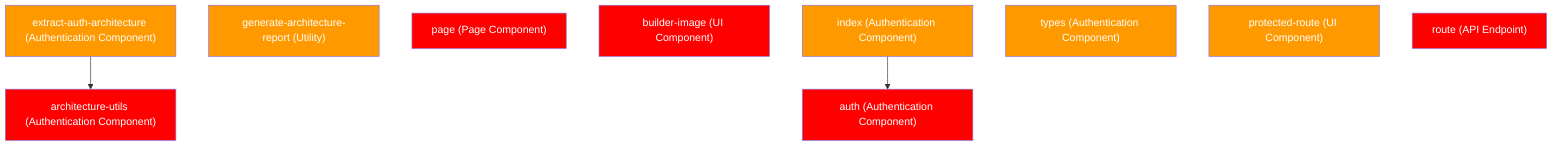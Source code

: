 %% Technical Debt and Legacy Components
graph TD
    architecture_utils["architecture-utils (Authentication Component)"]:::technicalDebt
    extract_auth_architecture["extract-auth-architecture (Authentication Component)"]:::legacy
    generate_architecture_report["generate-architecture-report (Utility)"]:::legacy
    page["page (Page Component)"]:::technicalDebt
    page["page (Page Component)"]:::technicalDebt
    builder_image["builder-image (UI Component)"]:::technicalDebt
    auth["auth (Authentication Component)"]:::technicalDebt
    index["index (Authentication Component)"]:::legacy
    types["types (Authentication Component)"]:::legacy
    protected_route["protected-route (UI Component)"]:::legacy
    route["route (API Endpoint)"]:::technicalDebt
    route["route (API Endpoint)"]:::technicalDebt
    extract_auth_architecture --> architecture_utils
    index --> auth
    classDef technicalDebt fill:#FF0000,color:white;
    classDef legacy fill:#FF9900,color:white;